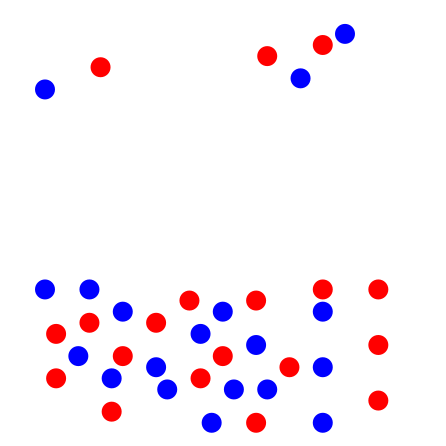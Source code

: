 <?xml version="1.0"?>
<!DOCTYPE ipe SYSTEM "ipe.dtd">
<ipe version="70107" creator="Ipe 7.2.2">
<info created="D:20160327223034" modified="D:20160328204143"/>
<ipestyle name="basic">
<symbol name="arrow/arc(spx)">
<path stroke="sym-stroke" fill="sym-stroke" pen="sym-pen">
0 0 m
-1 0.333 l
-1 -0.333 l
h
</path>
</symbol>
<symbol name="arrow/farc(spx)">
<path stroke="sym-stroke" fill="white" pen="sym-pen">
0 0 m
-1 0.333 l
-1 -0.333 l
h
</path>
</symbol>
<symbol name="arrow/ptarc(spx)">
<path stroke="sym-stroke" fill="sym-stroke" pen="sym-pen">
0 0 m
-1 0.333 l
-0.8 0 l
-1 -0.333 l
h
</path>
</symbol>
<symbol name="arrow/fptarc(spx)">
<path stroke="sym-stroke" fill="white" pen="sym-pen">
0 0 m
-1 0.333 l
-0.8 0 l
-1 -0.333 l
h
</path>
</symbol>
<symbol name="mark/circle(sx)" transformations="translations">
<path fill="sym-stroke">
0.6 0 0 0.6 0 0 e
0.4 0 0 0.4 0 0 e
</path>
</symbol>
<symbol name="mark/disk(sx)" transformations="translations">
<path fill="sym-stroke">
0.6 0 0 0.6 0 0 e
</path>
</symbol>
<symbol name="mark/fdisk(sfx)" transformations="translations">
<group>
<path fill="sym-fill">
0.5 0 0 0.5 0 0 e
</path>
<path fill="sym-stroke" fillrule="eofill">
0.6 0 0 0.6 0 0 e
0.4 0 0 0.4 0 0 e
</path>
</group>
</symbol>
<symbol name="mark/box(sx)" transformations="translations">
<path fill="sym-stroke" fillrule="eofill">
-0.6 -0.6 m
0.6 -0.6 l
0.6 0.6 l
-0.6 0.6 l
h
-0.4 -0.4 m
0.4 -0.4 l
0.4 0.4 l
-0.4 0.4 l
h
</path>
</symbol>
<symbol name="mark/square(sx)" transformations="translations">
<path fill="sym-stroke">
-0.6 -0.6 m
0.6 -0.6 l
0.6 0.6 l
-0.6 0.6 l
h
</path>
</symbol>
<symbol name="mark/fsquare(sfx)" transformations="translations">
<group>
<path fill="sym-fill">
-0.5 -0.5 m
0.5 -0.5 l
0.5 0.5 l
-0.5 0.5 l
h
</path>
<path fill="sym-stroke" fillrule="eofill">
-0.6 -0.6 m
0.6 -0.6 l
0.6 0.6 l
-0.6 0.6 l
h
-0.4 -0.4 m
0.4 -0.4 l
0.4 0.4 l
-0.4 0.4 l
h
</path>
</group>
</symbol>
<symbol name="mark/cross(sx)" transformations="translations">
<group>
<path fill="sym-stroke">
-0.43 -0.57 m
0.57 0.43 l
0.43 0.57 l
-0.57 -0.43 l
h
</path>
<path fill="sym-stroke">
-0.43 0.57 m
0.57 -0.43 l
0.43 -0.57 l
-0.57 0.43 l
h
</path>
</group>
</symbol>
<symbol name="arrow/fnormal(spx)">
<path stroke="sym-stroke" fill="white" pen="sym-pen">
0 0 m
-1 0.333 l
-1 -0.333 l
h
</path>
</symbol>
<symbol name="arrow/pointed(spx)">
<path stroke="sym-stroke" fill="sym-stroke" pen="sym-pen">
0 0 m
-1 0.333 l
-0.8 0 l
-1 -0.333 l
h
</path>
</symbol>
<symbol name="arrow/fpointed(spx)">
<path stroke="sym-stroke" fill="white" pen="sym-pen">
0 0 m
-1 0.333 l
-0.8 0 l
-1 -0.333 l
h
</path>
</symbol>
<symbol name="arrow/linear(spx)">
<path stroke="sym-stroke" pen="sym-pen">
-1 0.333 m
0 0 l
-1 -0.333 l
</path>
</symbol>
<symbol name="arrow/fdouble(spx)">
<path stroke="sym-stroke" fill="white" pen="sym-pen">
0 0 m
-1 0.333 l
-1 -0.333 l
h
-1 0 m
-2 0.333 l
-2 -0.333 l
h
</path>
</symbol>
<symbol name="arrow/double(spx)">
<path stroke="sym-stroke" fill="sym-stroke" pen="sym-pen">
0 0 m
-1 0.333 l
-1 -0.333 l
h
-1 0 m
-2 0.333 l
-2 -0.333 l
h
</path>
</symbol>
<pen name="heavier" value="0.8"/>
<pen name="fat" value="1.2"/>
<pen name="ultrafat" value="2"/>
<symbolsize name="large" value="5"/>
<symbolsize name="small" value="2"/>
<symbolsize name="tiny" value="1.1"/>
<arrowsize name="large" value="10"/>
<arrowsize name="small" value="5"/>
<arrowsize name="tiny" value="3"/>
<color name="red" value="1 0 0"/>
<color name="green" value="0 1 0"/>
<color name="blue" value="0 0 1"/>
<color name="yellow" value="1 1 0"/>
<color name="orange" value="1 0.647 0"/>
<color name="gold" value="1 0.843 0"/>
<color name="purple" value="0.627 0.125 0.941"/>
<color name="gray" value="0.745"/>
<color name="brown" value="0.647 0.165 0.165"/>
<color name="navy" value="0 0 0.502"/>
<color name="pink" value="1 0.753 0.796"/>
<color name="seagreen" value="0.18 0.545 0.341"/>
<color name="turquoise" value="0.251 0.878 0.816"/>
<color name="violet" value="0.933 0.51 0.933"/>
<color name="darkblue" value="0 0 0.545"/>
<color name="darkcyan" value="0 0.545 0.545"/>
<color name="darkgray" value="0.663"/>
<color name="darkgreen" value="0 0.392 0"/>
<color name="darkmagenta" value="0.545 0 0.545"/>
<color name="darkorange" value="1 0.549 0"/>
<color name="darkred" value="0.545 0 0"/>
<color name="lightblue" value="0.678 0.847 0.902"/>
<color name="lightcyan" value="0.878 1 1"/>
<color name="lightgray" value="0.827"/>
<color name="lightgreen" value="0.565 0.933 0.565"/>
<color name="lightyellow" value="1 1 0.878"/>
<dashstyle name="dashed" value="[4] 0"/>
<dashstyle name="dotted" value="[1 3] 0"/>
<dashstyle name="dash dotted" value="[4 2 1 2] 0"/>
<dashstyle name="dash dot dotted" value="[4 2 1 2 1 2] 0"/>
<textsize name="large" value="\large"/>
<textsize name="Large" value="\Large"/>
<textsize name="LARGE" value="\LARGE"/>
<textsize name="huge" value="\huge"/>
<textsize name="Huge" value="\Huge"/>
<textsize name="small" value="\small"/>
<textsize name="footnote" value="\footnotesize"/>
<textsize name="tiny" value="\tiny"/>
<textstyle name="center" begin="\begin{center}" end="\end{center}"/>
<textstyle name="itemize" begin="\begin{itemize}" end="\end{itemize}"/>
<textstyle name="item" begin="\begin{itemize}\item{}" end="\end{itemize}"/>
<gridsize name="4 pts" value="4"/>
<gridsize name="8 pts (~3 mm)" value="8"/>
<gridsize name="16 pts (~6 mm)" value="16"/>
<gridsize name="32 pts (~12 mm)" value="32"/>
<gridsize name="10 pts (~3.5 mm)" value="10"/>
<gridsize name="20 pts (~7 mm)" value="20"/>
<gridsize name="14 pts (~5 mm)" value="14"/>
<gridsize name="28 pts (~10 mm)" value="28"/>
<gridsize name="56 pts (~20 mm)" value="56"/>
<anglesize name="90 deg" value="90"/>
<anglesize name="60 deg" value="60"/>
<anglesize name="45 deg" value="45"/>
<anglesize name="30 deg" value="30"/>
<anglesize name="22.5 deg" value="22.5"/>
<opacity name="10%" value="0.1"/>
<opacity name="30%" value="0.3"/>
<opacity name="50%" value="0.5"/>
<opacity name="75%" value="0.75"/>
<tiling name="falling" angle="-60" step="4" width="1"/>
<tiling name="rising" angle="30" step="4" width="1"/>
</ipestyle>
<page>
<layer name="06"/>
<layer name="05"/>
<layer name="04"/>
<layer name="03"/>
<layer name="02"/>
<layer name="01"/>
<layer name="Background"/>
<view layers="06 05 04 03 02 01 Background" active="06"/>
<path layer="Background" fill="1">
224 768 m
224 608 l
384 608 l
384 768 l
h
</path>
<use layer="02" matrix="1 0 0 1 -8 8" name="mark/disk(sx)" pos="248 728" size="6" stroke="0 0 1"/>
<use layer="06" matrix="1 0 0 1 12 16" name="mark/disk(sx)" pos="248 728" size="6" stroke="1 0 0"/>
<use matrix="1 0 0 1 100 28" name="mark/disk(sx)" pos="248 728" size="6" stroke="0 0 1"/>
<use matrix="1 0 0 1 72 20" name="mark/disk(sx)" pos="248 728" size="6" stroke="1 0 0"/>
<use matrix="1 0 0 1 84 12" name="mark/disk(sx)" pos="248 728" size="6" stroke="0 0 1"/>
<use matrix="1 0 0 1 92 24" name="mark/disk(sx)" pos="248 728" size="6" stroke="1 0 0"/>
<use matrix="1 0 0 1 8 -64" name="mark/disk(sx)" pos="248 728" size="6" stroke="0 0 1"/>
<use matrix="1 0 0 1 92 -64" name="mark/disk(sx)" pos="248 728" size="6" stroke="1 0 0"/>
<use matrix="1 0 0 1 4 -88" name="mark/disk(sx)" pos="248 728" size="6" stroke="0 0 1"/>
<use matrix="1 0 0 1 8 -76" name="mark/disk(sx)" pos="248 728" size="6" stroke="1 0 0"/>
<use matrix="1 0 0 1 92 -92" name="mark/disk(sx)" pos="248 728" size="6" stroke="0 0 1"/>
<use matrix="1 0 0 1 112 -84" name="mark/disk(sx)" pos="248 728" size="6" stroke="1 0 0"/>
<use matrix="1 0 0 1 -8 -64" name="mark/disk(sx)" pos="248 728" size="6" stroke="0 0 1"/>
<use matrix="1 0 0 1 -4 -80" name="mark/disk(sx)" pos="248 728" size="6" stroke="1 0 0"/>
<use matrix="1 0 0 1 92 -72" name="mark/disk(sx)" pos="248 728" size="6" stroke="0 0 1"/>
<use matrix="1 0 0 1 112 -64" name="mark/disk(sx)" pos="248 728" size="6" stroke="1 0 0"/>
<use matrix="1 0 0 1 52 -112" name="mark/disk(sx)" pos="248 728" size="6" stroke="0 0 1"/>
<use matrix="1 0 0 1 -4 -96" name="mark/disk(sx)" pos="248 728" size="6" stroke="1 0 0"/>
<use matrix="1 0 0 1 92 -112" name="mark/disk(sx)" pos="248 728" size="6" stroke="0 0 1"/>
<use matrix="1 0 0 1 112 -104" name="mark/disk(sx)" pos="248 728" size="6" stroke="1 0 0"/>
<use matrix="1 0 0 1 20 -88" name="mark/disk(sx)" pos="248 728" size="6" stroke="1 0 0"/>
<use matrix="1 0 0 1 16 -108" name="mark/disk(sx)" pos="248 728" size="6" stroke="1 0 0"/>
<use matrix="1 0 0 1 48 -96" name="mark/disk(sx)" pos="248 728" size="6" stroke="1 0 0"/>
<use matrix="1 0 0 1 32 -76" name="mark/disk(sx)" pos="248 728" size="6" stroke="1 0 0"/>
<use matrix="1 0 0 1 56 -88" name="mark/disk(sx)" pos="248 728" size="6" stroke="1 0 0"/>
<use matrix="1 0 0 1 80 -92" name="mark/disk(sx)" pos="248 728" size="6" stroke="1 0 0"/>
<use matrix="1 0 0 1 44 -68" name="mark/disk(sx)" pos="248 728" size="6" stroke="1 0 0"/>
<use matrix="1 0 0 1 68 -68" name="mark/disk(sx)" pos="248 728" size="6" stroke="1 0 0"/>
<use matrix="1 0 0 1 48 -80" name="mark/disk(sx)" pos="248 728" size="6" stroke="0 0 1"/>
<use matrix="1 0 0 1 56 -72" name="mark/disk(sx)" pos="248 728" size="6" stroke="0 0 1"/>
<use matrix="1 0 0 1 68 -84" name="mark/disk(sx)" pos="248 728" size="6" stroke="0 0 1"/>
<use matrix="1 0 0 1 60 -100" name="mark/disk(sx)" pos="248 728" size="6" stroke="0 0 1"/>
<use matrix="1 0 0 1 36 -100" name="mark/disk(sx)" pos="248 728" size="6" stroke="0 0 1"/>
<use matrix="1 0 0 1 20 -72" name="mark/disk(sx)" pos="248 728" size="6" stroke="0 0 1"/>
<use matrix="1 0 0 1 32 -92" name="mark/disk(sx)" pos="248 728" size="6" stroke="0 0 1"/>
<use matrix="1 0 0 1 16 -96" name="mark/disk(sx)" pos="248 728" size="6" stroke="0 0 1"/>
<use matrix="1 0 0 1 72 -100" name="mark/disk(sx)" pos="248 728" size="6" stroke="0 0 1"/>
<use matrix="1 0 0 1 68 -112" name="mark/disk(sx)" pos="248 728" size="6" stroke="1 0 0"/>
</page>
</ipe>
